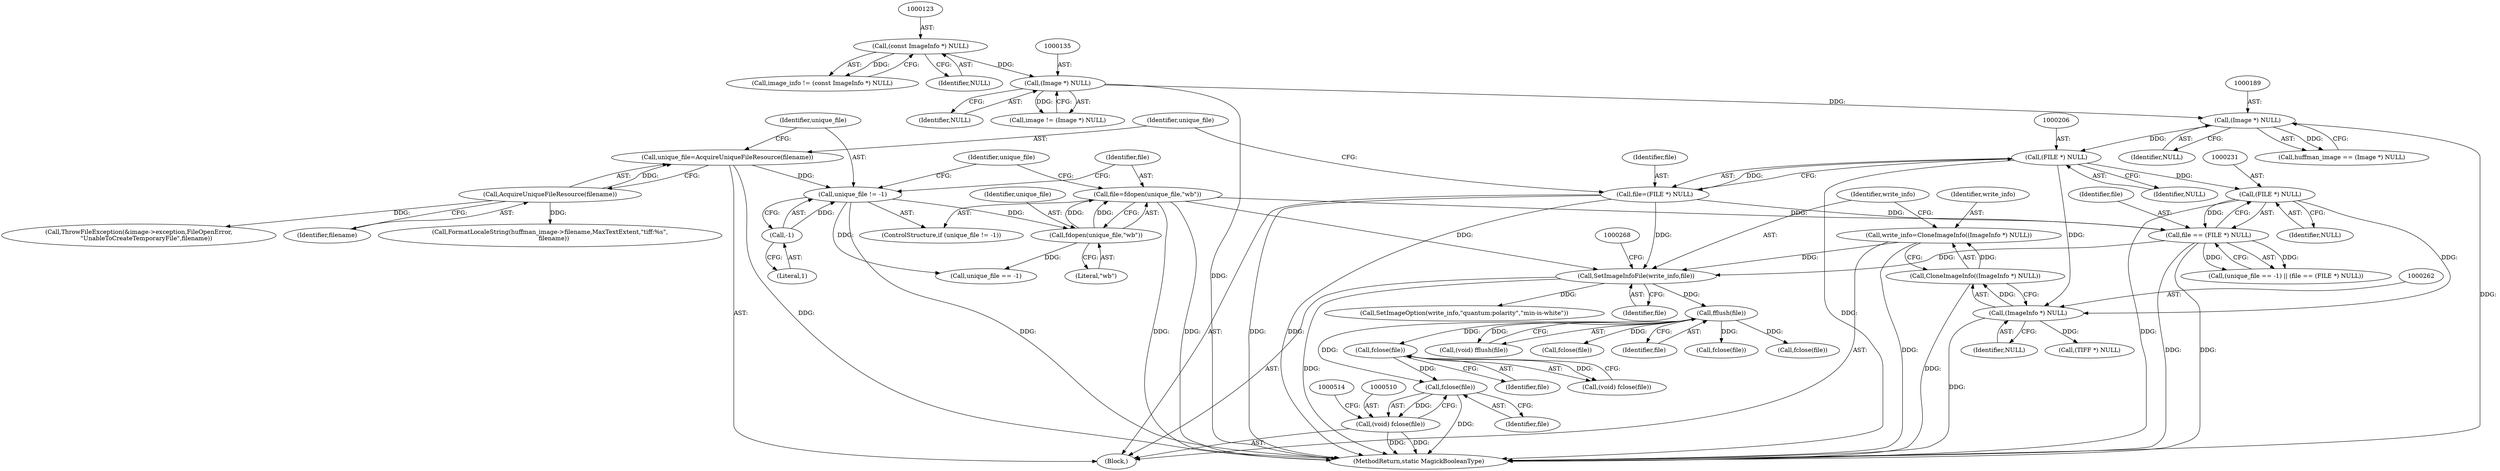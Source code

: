 digraph "0_ImageMagick_10b3823a7619ed22d42764733eb052c4159bc8c1_3@pointer" {
"1000511" [label="(Call,fclose(file))"];
"1000300" [label="(Call,fflush(file))"];
"1000264" [label="(Call,SetImageInfoFile(write_info,file))"];
"1000258" [label="(Call,write_info=CloneImageInfo((ImageInfo *) NULL))"];
"1000260" [label="(Call,CloneImageInfo((ImageInfo *) NULL))"];
"1000261" [label="(Call,(ImageInfo *) NULL)"];
"1000205" [label="(Call,(FILE *) NULL)"];
"1000188" [label="(Call,(Image *) NULL)"];
"1000134" [label="(Call,(Image *) NULL)"];
"1000122" [label="(Call,(const ImageInfo *) NULL)"];
"1000230" [label="(Call,(FILE *) NULL)"];
"1000228" [label="(Call,file == (FILE *) NULL)"];
"1000217" [label="(Call,file=fdopen(unique_file,\"wb\"))"];
"1000219" [label="(Call,fdopen(unique_file,\"wb\"))"];
"1000213" [label="(Call,unique_file != -1)"];
"1000208" [label="(Call,unique_file=AcquireUniqueFileResource(filename))"];
"1000210" [label="(Call,AcquireUniqueFileResource(filename))"];
"1000215" [label="(Call,-1)"];
"1000203" [label="(Call,file=(FILE *) NULL)"];
"1000449" [label="(Call,fclose(file))"];
"1000509" [label="(Call,(void) fclose(file))"];
"1000265" [label="(Identifier,write_info)"];
"1000326" [label="(Call,fclose(file))"];
"1000220" [label="(Identifier,unique_file)"];
"1000219" [label="(Call,fdopen(unique_file,\"wb\"))"];
"1000106" [label="(Block,)"];
"1000204" [label="(Identifier,file)"];
"1000509" [label="(Call,(void) fclose(file))"];
"1000223" [label="(Call,(unique_file == -1) || (file == (FILE *) NULL))"];
"1000221" [label="(Literal,\"wb\")"];
"1000232" [label="(Identifier,NULL)"];
"1000264" [label="(Call,SetImageInfoFile(write_info,file))"];
"1000136" [label="(Identifier,NULL)"];
"1000298" [label="(Call,(void) fflush(file))"];
"1000120" [label="(Call,image_info != (const ImageInfo *) NULL)"];
"1000215" [label="(Call,-1)"];
"1000447" [label="(Call,(void) fclose(file))"];
"1000266" [label="(Identifier,file)"];
"1000449" [label="(Call,fclose(file))"];
"1000225" [label="(Identifier,unique_file)"];
"1000212" [label="(ControlStructure,if (unique_file != -1))"];
"1000205" [label="(Call,(FILE *) NULL)"];
"1000124" [label="(Identifier,NULL)"];
"1000213" [label="(Call,unique_file != -1)"];
"1000512" [label="(Identifier,file)"];
"1000258" [label="(Call,write_info=CloneImageInfo((ImageInfo *) NULL))"];
"1000207" [label="(Identifier,NULL)"];
"1000511" [label="(Call,fclose(file))"];
"1000230" [label="(Call,(FILE *) NULL)"];
"1000300" [label="(Call,fflush(file))"];
"1000387" [label="(Call,fclose(file))"];
"1000190" [label="(Identifier,NULL)"];
"1000260" [label="(Call,CloneImageInfo((ImageInfo *) NULL))"];
"1000186" [label="(Call,huffman_image == (Image *) NULL)"];
"1000342" [label="(Call,(TIFF *) NULL)"];
"1000208" [label="(Call,unique_file=AcquireUniqueFileResource(filename))"];
"1000301" [label="(Identifier,file)"];
"1000211" [label="(Identifier,filename)"];
"1000263" [label="(Identifier,NULL)"];
"1000216" [label="(Literal,1)"];
"1000450" [label="(Identifier,file)"];
"1000246" [label="(Call,FormatLocaleString(huffman_image->filename,MaxTextExtent,\"tiff:%s\",\n    filename))"];
"1000224" [label="(Call,unique_file == -1)"];
"1000352" [label="(Call,fclose(file))"];
"1000259" [label="(Identifier,write_info)"];
"1000217" [label="(Call,file=fdopen(unique_file,\"wb\"))"];
"1000210" [label="(Call,AcquireUniqueFileResource(filename))"];
"1000228" [label="(Call,file == (FILE *) NULL)"];
"1000289" [label="(Call,SetImageOption(write_info,\"quantum:polarity\",\"min-is-white\"))"];
"1000218" [label="(Identifier,file)"];
"1000214" [label="(Identifier,unique_file)"];
"1000261" [label="(Call,(ImageInfo *) NULL)"];
"1000203" [label="(Call,file=(FILE *) NULL)"];
"1000134" [label="(Call,(Image *) NULL)"];
"1000234" [label="(Call,ThrowFileException(&image->exception,FileOpenError,\n        \"UnableToCreateTemporaryFile\",filename))"];
"1000209" [label="(Identifier,unique_file)"];
"1000523" [label="(MethodReturn,static MagickBooleanType)"];
"1000122" [label="(Call,(const ImageInfo *) NULL)"];
"1000132" [label="(Call,image != (Image *) NULL)"];
"1000229" [label="(Identifier,file)"];
"1000188" [label="(Call,(Image *) NULL)"];
"1000511" -> "1000509"  [label="AST: "];
"1000511" -> "1000512"  [label="CFG: "];
"1000512" -> "1000511"  [label="AST: "];
"1000509" -> "1000511"  [label="CFG: "];
"1000511" -> "1000523"  [label="DDG: "];
"1000511" -> "1000509"  [label="DDG: "];
"1000300" -> "1000511"  [label="DDG: "];
"1000449" -> "1000511"  [label="DDG: "];
"1000300" -> "1000298"  [label="AST: "];
"1000300" -> "1000301"  [label="CFG: "];
"1000301" -> "1000300"  [label="AST: "];
"1000298" -> "1000300"  [label="CFG: "];
"1000300" -> "1000298"  [label="DDG: "];
"1000264" -> "1000300"  [label="DDG: "];
"1000300" -> "1000326"  [label="DDG: "];
"1000300" -> "1000352"  [label="DDG: "];
"1000300" -> "1000387"  [label="DDG: "];
"1000300" -> "1000449"  [label="DDG: "];
"1000264" -> "1000106"  [label="AST: "];
"1000264" -> "1000266"  [label="CFG: "];
"1000265" -> "1000264"  [label="AST: "];
"1000266" -> "1000264"  [label="AST: "];
"1000268" -> "1000264"  [label="CFG: "];
"1000264" -> "1000523"  [label="DDG: "];
"1000258" -> "1000264"  [label="DDG: "];
"1000228" -> "1000264"  [label="DDG: "];
"1000217" -> "1000264"  [label="DDG: "];
"1000203" -> "1000264"  [label="DDG: "];
"1000264" -> "1000289"  [label="DDG: "];
"1000258" -> "1000106"  [label="AST: "];
"1000258" -> "1000260"  [label="CFG: "];
"1000259" -> "1000258"  [label="AST: "];
"1000260" -> "1000258"  [label="AST: "];
"1000265" -> "1000258"  [label="CFG: "];
"1000258" -> "1000523"  [label="DDG: "];
"1000260" -> "1000258"  [label="DDG: "];
"1000260" -> "1000261"  [label="CFG: "];
"1000261" -> "1000260"  [label="AST: "];
"1000260" -> "1000523"  [label="DDG: "];
"1000261" -> "1000260"  [label="DDG: "];
"1000261" -> "1000263"  [label="CFG: "];
"1000262" -> "1000261"  [label="AST: "];
"1000263" -> "1000261"  [label="AST: "];
"1000261" -> "1000523"  [label="DDG: "];
"1000205" -> "1000261"  [label="DDG: "];
"1000230" -> "1000261"  [label="DDG: "];
"1000261" -> "1000342"  [label="DDG: "];
"1000205" -> "1000203"  [label="AST: "];
"1000205" -> "1000207"  [label="CFG: "];
"1000206" -> "1000205"  [label="AST: "];
"1000207" -> "1000205"  [label="AST: "];
"1000203" -> "1000205"  [label="CFG: "];
"1000205" -> "1000523"  [label="DDG: "];
"1000205" -> "1000203"  [label="DDG: "];
"1000188" -> "1000205"  [label="DDG: "];
"1000205" -> "1000230"  [label="DDG: "];
"1000188" -> "1000186"  [label="AST: "];
"1000188" -> "1000190"  [label="CFG: "];
"1000189" -> "1000188"  [label="AST: "];
"1000190" -> "1000188"  [label="AST: "];
"1000186" -> "1000188"  [label="CFG: "];
"1000188" -> "1000523"  [label="DDG: "];
"1000188" -> "1000186"  [label="DDG: "];
"1000134" -> "1000188"  [label="DDG: "];
"1000134" -> "1000132"  [label="AST: "];
"1000134" -> "1000136"  [label="CFG: "];
"1000135" -> "1000134"  [label="AST: "];
"1000136" -> "1000134"  [label="AST: "];
"1000132" -> "1000134"  [label="CFG: "];
"1000134" -> "1000523"  [label="DDG: "];
"1000134" -> "1000132"  [label="DDG: "];
"1000122" -> "1000134"  [label="DDG: "];
"1000122" -> "1000120"  [label="AST: "];
"1000122" -> "1000124"  [label="CFG: "];
"1000123" -> "1000122"  [label="AST: "];
"1000124" -> "1000122"  [label="AST: "];
"1000120" -> "1000122"  [label="CFG: "];
"1000122" -> "1000120"  [label="DDG: "];
"1000230" -> "1000228"  [label="AST: "];
"1000230" -> "1000232"  [label="CFG: "];
"1000231" -> "1000230"  [label="AST: "];
"1000232" -> "1000230"  [label="AST: "];
"1000228" -> "1000230"  [label="CFG: "];
"1000230" -> "1000523"  [label="DDG: "];
"1000230" -> "1000228"  [label="DDG: "];
"1000228" -> "1000223"  [label="AST: "];
"1000229" -> "1000228"  [label="AST: "];
"1000223" -> "1000228"  [label="CFG: "];
"1000228" -> "1000523"  [label="DDG: "];
"1000228" -> "1000523"  [label="DDG: "];
"1000228" -> "1000223"  [label="DDG: "];
"1000228" -> "1000223"  [label="DDG: "];
"1000217" -> "1000228"  [label="DDG: "];
"1000203" -> "1000228"  [label="DDG: "];
"1000217" -> "1000212"  [label="AST: "];
"1000217" -> "1000219"  [label="CFG: "];
"1000218" -> "1000217"  [label="AST: "];
"1000219" -> "1000217"  [label="AST: "];
"1000225" -> "1000217"  [label="CFG: "];
"1000217" -> "1000523"  [label="DDG: "];
"1000217" -> "1000523"  [label="DDG: "];
"1000219" -> "1000217"  [label="DDG: "];
"1000219" -> "1000217"  [label="DDG: "];
"1000219" -> "1000221"  [label="CFG: "];
"1000220" -> "1000219"  [label="AST: "];
"1000221" -> "1000219"  [label="AST: "];
"1000213" -> "1000219"  [label="DDG: "];
"1000219" -> "1000224"  [label="DDG: "];
"1000213" -> "1000212"  [label="AST: "];
"1000213" -> "1000215"  [label="CFG: "];
"1000214" -> "1000213"  [label="AST: "];
"1000215" -> "1000213"  [label="AST: "];
"1000218" -> "1000213"  [label="CFG: "];
"1000225" -> "1000213"  [label="CFG: "];
"1000213" -> "1000523"  [label="DDG: "];
"1000208" -> "1000213"  [label="DDG: "];
"1000215" -> "1000213"  [label="DDG: "];
"1000213" -> "1000224"  [label="DDG: "];
"1000208" -> "1000106"  [label="AST: "];
"1000208" -> "1000210"  [label="CFG: "];
"1000209" -> "1000208"  [label="AST: "];
"1000210" -> "1000208"  [label="AST: "];
"1000214" -> "1000208"  [label="CFG: "];
"1000208" -> "1000523"  [label="DDG: "];
"1000210" -> "1000208"  [label="DDG: "];
"1000210" -> "1000211"  [label="CFG: "];
"1000211" -> "1000210"  [label="AST: "];
"1000210" -> "1000234"  [label="DDG: "];
"1000210" -> "1000246"  [label="DDG: "];
"1000215" -> "1000216"  [label="CFG: "];
"1000216" -> "1000215"  [label="AST: "];
"1000203" -> "1000106"  [label="AST: "];
"1000204" -> "1000203"  [label="AST: "];
"1000209" -> "1000203"  [label="CFG: "];
"1000203" -> "1000523"  [label="DDG: "];
"1000203" -> "1000523"  [label="DDG: "];
"1000449" -> "1000447"  [label="AST: "];
"1000449" -> "1000450"  [label="CFG: "];
"1000450" -> "1000449"  [label="AST: "];
"1000447" -> "1000449"  [label="CFG: "];
"1000449" -> "1000447"  [label="DDG: "];
"1000509" -> "1000106"  [label="AST: "];
"1000510" -> "1000509"  [label="AST: "];
"1000514" -> "1000509"  [label="CFG: "];
"1000509" -> "1000523"  [label="DDG: "];
"1000509" -> "1000523"  [label="DDG: "];
}
